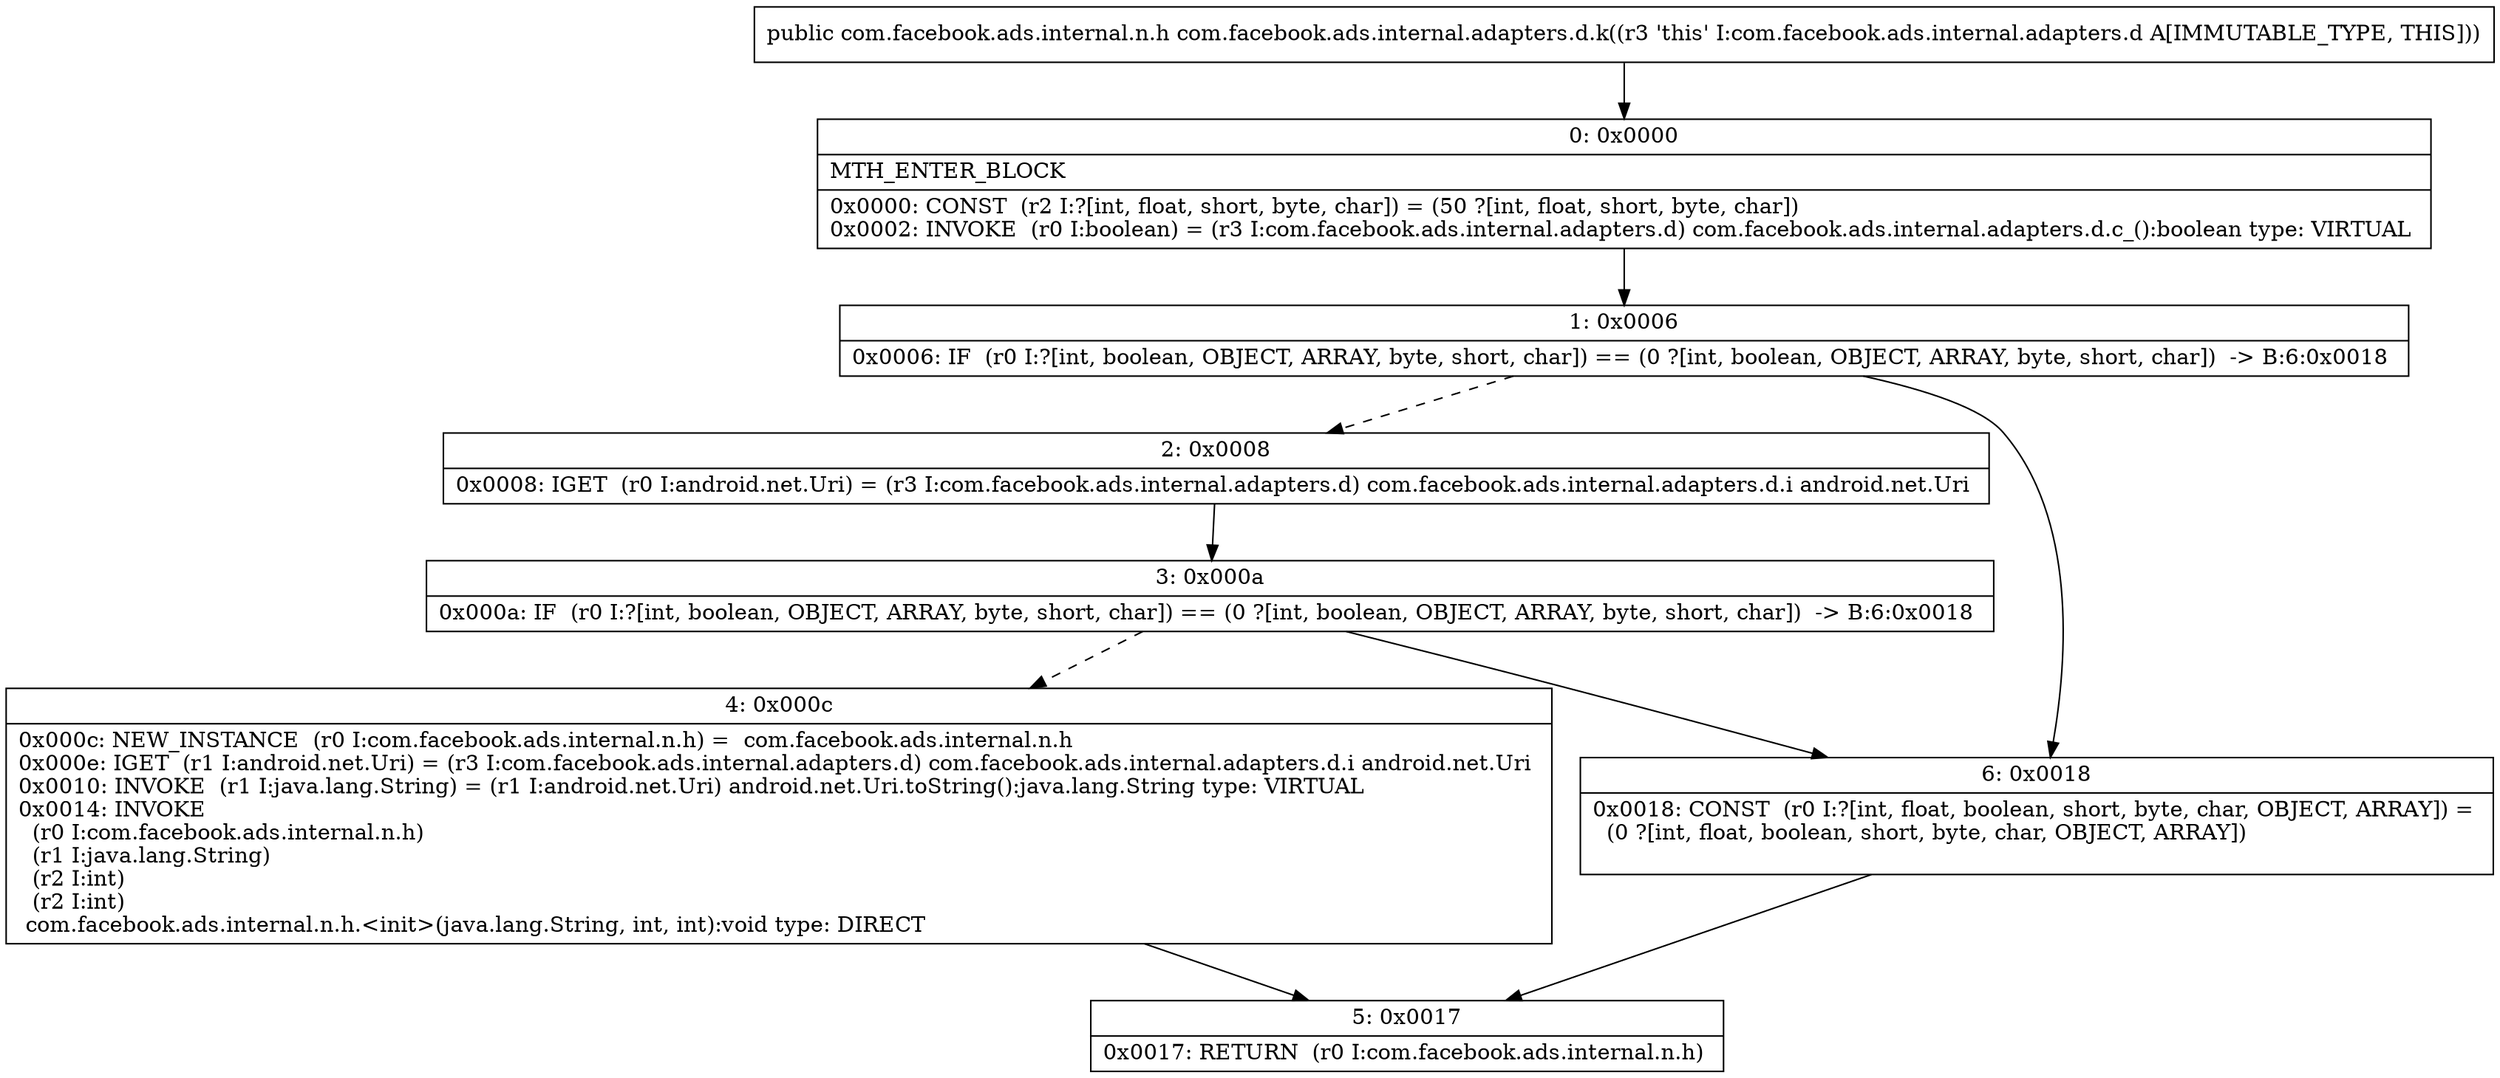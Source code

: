 digraph "CFG forcom.facebook.ads.internal.adapters.d.k()Lcom\/facebook\/ads\/internal\/n\/h;" {
Node_0 [shape=record,label="{0\:\ 0x0000|MTH_ENTER_BLOCK\l|0x0000: CONST  (r2 I:?[int, float, short, byte, char]) = (50 ?[int, float, short, byte, char]) \l0x0002: INVOKE  (r0 I:boolean) = (r3 I:com.facebook.ads.internal.adapters.d) com.facebook.ads.internal.adapters.d.c_():boolean type: VIRTUAL \l}"];
Node_1 [shape=record,label="{1\:\ 0x0006|0x0006: IF  (r0 I:?[int, boolean, OBJECT, ARRAY, byte, short, char]) == (0 ?[int, boolean, OBJECT, ARRAY, byte, short, char])  \-\> B:6:0x0018 \l}"];
Node_2 [shape=record,label="{2\:\ 0x0008|0x0008: IGET  (r0 I:android.net.Uri) = (r3 I:com.facebook.ads.internal.adapters.d) com.facebook.ads.internal.adapters.d.i android.net.Uri \l}"];
Node_3 [shape=record,label="{3\:\ 0x000a|0x000a: IF  (r0 I:?[int, boolean, OBJECT, ARRAY, byte, short, char]) == (0 ?[int, boolean, OBJECT, ARRAY, byte, short, char])  \-\> B:6:0x0018 \l}"];
Node_4 [shape=record,label="{4\:\ 0x000c|0x000c: NEW_INSTANCE  (r0 I:com.facebook.ads.internal.n.h) =  com.facebook.ads.internal.n.h \l0x000e: IGET  (r1 I:android.net.Uri) = (r3 I:com.facebook.ads.internal.adapters.d) com.facebook.ads.internal.adapters.d.i android.net.Uri \l0x0010: INVOKE  (r1 I:java.lang.String) = (r1 I:android.net.Uri) android.net.Uri.toString():java.lang.String type: VIRTUAL \l0x0014: INVOKE  \l  (r0 I:com.facebook.ads.internal.n.h)\l  (r1 I:java.lang.String)\l  (r2 I:int)\l  (r2 I:int)\l com.facebook.ads.internal.n.h.\<init\>(java.lang.String, int, int):void type: DIRECT \l}"];
Node_5 [shape=record,label="{5\:\ 0x0017|0x0017: RETURN  (r0 I:com.facebook.ads.internal.n.h) \l}"];
Node_6 [shape=record,label="{6\:\ 0x0018|0x0018: CONST  (r0 I:?[int, float, boolean, short, byte, char, OBJECT, ARRAY]) = \l  (0 ?[int, float, boolean, short, byte, char, OBJECT, ARRAY])\l \l}"];
MethodNode[shape=record,label="{public com.facebook.ads.internal.n.h com.facebook.ads.internal.adapters.d.k((r3 'this' I:com.facebook.ads.internal.adapters.d A[IMMUTABLE_TYPE, THIS])) }"];
MethodNode -> Node_0;
Node_0 -> Node_1;
Node_1 -> Node_2[style=dashed];
Node_1 -> Node_6;
Node_2 -> Node_3;
Node_3 -> Node_4[style=dashed];
Node_3 -> Node_6;
Node_4 -> Node_5;
Node_6 -> Node_5;
}

